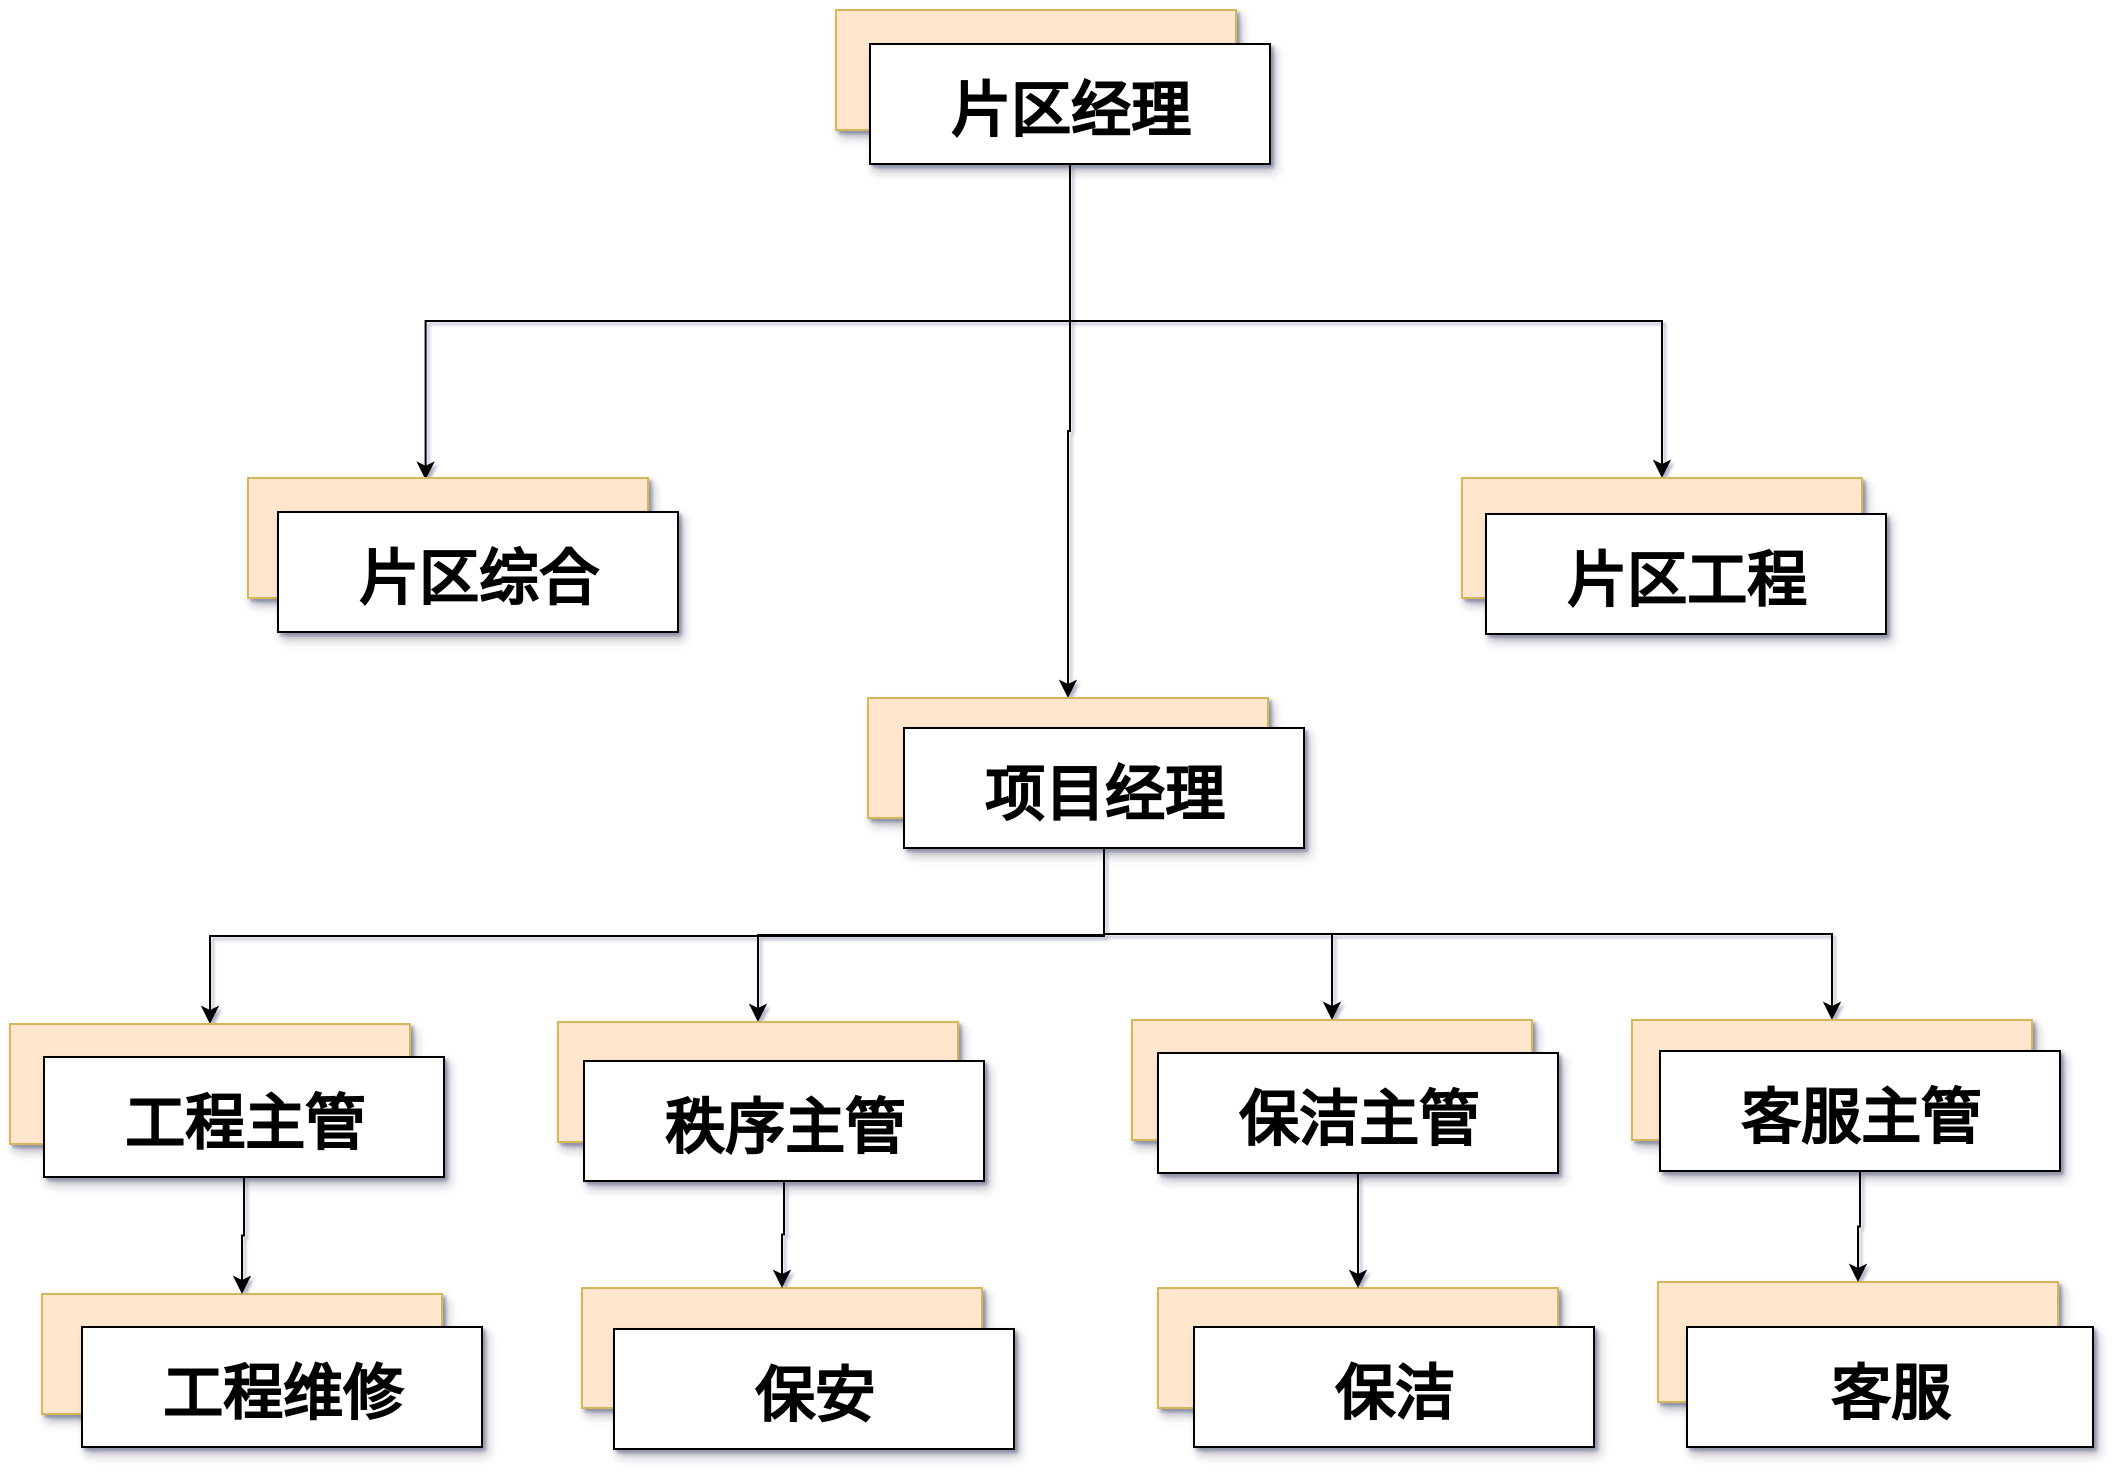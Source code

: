 <mxfile version="21.5.0" type="github" pages="2">
  <diagram name="Page-1" id="97916047-d0de-89f5-080d-49f4d83e522f">
    <mxGraphModel dx="1687" dy="868" grid="0" gridSize="10" guides="1" tooltips="1" connect="1" arrows="1" fold="1" page="1" pageScale="1.5" pageWidth="1169" pageHeight="827" background="#ffffff" math="0" shadow="1">
      <root>
        <mxCell id="0" />
        <mxCell id="1" parent="0" />
        <mxCell id="2" value="" style="rounded=0;strokeColor=#d6b656;shadow=1;fontStyle=1;fontSize=30;labelBackgroundColor=none;fillColor=#FFE6CC;" parent="1" vertex="1">
          <mxGeometry x="583" y="196" width="200" height="60" as="geometry" />
        </mxCell>
        <mxCell id="IJZoDPEaOoHRBBa0FbE8-43" style="edgeStyle=orthogonalEdgeStyle;rounded=0;orthogonalLoop=1;jettySize=auto;html=1;entryX=0.444;entryY=0.014;entryDx=0;entryDy=0;entryPerimeter=0;exitX=0.5;exitY=1;exitDx=0;exitDy=0;" edge="1" parent="1" source="kt3ZQcMGdOJi0cYxaDXy-24" target="kt3ZQcMGdOJi0cYxaDXy-25">
          <mxGeometry relative="1" as="geometry" />
        </mxCell>
        <mxCell id="IJZoDPEaOoHRBBa0FbE8-44" style="edgeStyle=orthogonalEdgeStyle;rounded=0;orthogonalLoop=1;jettySize=auto;html=1;exitX=0.5;exitY=1;exitDx=0;exitDy=0;entryX=0.5;entryY=0;entryDx=0;entryDy=0;" edge="1" parent="1" source="kt3ZQcMGdOJi0cYxaDXy-24" target="kt3ZQcMGdOJi0cYxaDXy-29">
          <mxGeometry relative="1" as="geometry" />
        </mxCell>
        <mxCell id="IJZoDPEaOoHRBBa0FbE8-45" style="edgeStyle=orthogonalEdgeStyle;rounded=0;orthogonalLoop=1;jettySize=auto;html=1;" edge="1" parent="1" source="kt3ZQcMGdOJi0cYxaDXy-24" target="kt3ZQcMGdOJi0cYxaDXy-27">
          <mxGeometry relative="1" as="geometry" />
        </mxCell>
        <mxCell id="kt3ZQcMGdOJi0cYxaDXy-24" value="片区经理" style="rounded=0;shadow=1;fontStyle=1;fontSize=30;labelBackgroundColor=none;" parent="1" vertex="1">
          <mxGeometry x="600" y="213" width="200" height="60" as="geometry" />
        </mxCell>
        <mxCell id="kt3ZQcMGdOJi0cYxaDXy-25" value="" style="rounded=0;strokeColor=#d6b656;shadow=1;fontStyle=1;fontSize=30;labelBackgroundColor=none;fillColor=#FFE6CC;" parent="1" vertex="1">
          <mxGeometry x="289" y="430" width="200" height="60" as="geometry" />
        </mxCell>
        <mxCell id="kt3ZQcMGdOJi0cYxaDXy-26" value="片区综合" style="rounded=0;shadow=1;fontStyle=1;fontSize=30;labelBackgroundColor=none;" parent="1" vertex="1">
          <mxGeometry x="304" y="447" width="200" height="60" as="geometry" />
        </mxCell>
        <mxCell id="kt3ZQcMGdOJi0cYxaDXy-27" value="" style="rounded=0;strokeColor=#d6b656;shadow=1;fontStyle=1;fontSize=30;labelBackgroundColor=none;fillColor=#FFE6CC;" parent="1" vertex="1">
          <mxGeometry x="599" y="540" width="200" height="60" as="geometry" />
        </mxCell>
        <mxCell id="IJZoDPEaOoHRBBa0FbE8-46" style="edgeStyle=orthogonalEdgeStyle;rounded=0;orthogonalLoop=1;jettySize=auto;html=1;exitX=0.5;exitY=1;exitDx=0;exitDy=0;" edge="1" parent="1" source="kt3ZQcMGdOJi0cYxaDXy-28" target="kt3ZQcMGdOJi0cYxaDXy-31">
          <mxGeometry relative="1" as="geometry" />
        </mxCell>
        <mxCell id="IJZoDPEaOoHRBBa0FbE8-47" style="edgeStyle=orthogonalEdgeStyle;rounded=0;orthogonalLoop=1;jettySize=auto;html=1;" edge="1" parent="1" source="kt3ZQcMGdOJi0cYxaDXy-28" target="kt3ZQcMGdOJi0cYxaDXy-32">
          <mxGeometry relative="1" as="geometry" />
        </mxCell>
        <mxCell id="IJZoDPEaOoHRBBa0FbE8-48" style="edgeStyle=orthogonalEdgeStyle;rounded=0;orthogonalLoop=1;jettySize=auto;html=1;" edge="1" parent="1" source="kt3ZQcMGdOJi0cYxaDXy-28" target="kt3ZQcMGdOJi0cYxaDXy-33">
          <mxGeometry relative="1" as="geometry" />
        </mxCell>
        <mxCell id="IJZoDPEaOoHRBBa0FbE8-49" style="edgeStyle=orthogonalEdgeStyle;rounded=0;orthogonalLoop=1;jettySize=auto;html=1;entryX=0.5;entryY=0;entryDx=0;entryDy=0;exitX=0.5;exitY=1;exitDx=0;exitDy=0;" edge="1" parent="1" source="kt3ZQcMGdOJi0cYxaDXy-28" target="kt3ZQcMGdOJi0cYxaDXy-34">
          <mxGeometry relative="1" as="geometry" />
        </mxCell>
        <mxCell id="kt3ZQcMGdOJi0cYxaDXy-28" value="项目经理" style="rounded=0;shadow=1;fontStyle=1;fontSize=30;labelBackgroundColor=none;" parent="1" vertex="1">
          <mxGeometry x="617" y="555" width="200" height="60" as="geometry" />
        </mxCell>
        <mxCell id="kt3ZQcMGdOJi0cYxaDXy-29" value="" style="rounded=0;strokeColor=#d6b656;shadow=1;fontStyle=1;fontSize=30;labelBackgroundColor=none;fillColor=#FFE6CC;" parent="1" vertex="1">
          <mxGeometry x="896" y="430" width="200" height="60" as="geometry" />
        </mxCell>
        <mxCell id="kt3ZQcMGdOJi0cYxaDXy-30" value="片区工程" style="rounded=0;shadow=1;fontStyle=1;fontSize=30;labelBackgroundColor=none;" parent="1" vertex="1">
          <mxGeometry x="908" y="448" width="200" height="60" as="geometry" />
        </mxCell>
        <mxCell id="kt3ZQcMGdOJi0cYxaDXy-31" value="" style="rounded=0;strokeColor=#d6b656;shadow=1;fontStyle=1;fontSize=30;labelBackgroundColor=none;fillColor=#FFE6CC;" parent="1" vertex="1">
          <mxGeometry x="170" y="703" width="200" height="60" as="geometry" />
        </mxCell>
        <mxCell id="kt3ZQcMGdOJi0cYxaDXy-32" value="" style="rounded=0;strokeColor=#d6b656;shadow=1;fontStyle=1;fontSize=30;labelBackgroundColor=none;fillColor=#FFE6CC;" parent="1" vertex="1">
          <mxGeometry x="444" y="702" width="200" height="60" as="geometry" />
        </mxCell>
        <mxCell id="kt3ZQcMGdOJi0cYxaDXy-33" value="" style="rounded=0;strokeColor=#d6b656;shadow=1;fontStyle=1;fontSize=30;labelBackgroundColor=none;fillColor=#FFE6CC;" parent="1" vertex="1">
          <mxGeometry x="731" y="701" width="200" height="60" as="geometry" />
        </mxCell>
        <mxCell id="kt3ZQcMGdOJi0cYxaDXy-34" value="" style="rounded=0;strokeColor=#d6b656;shadow=1;fontStyle=1;fontSize=30;labelBackgroundColor=none;fillColor=#FFE6CC;" parent="1" vertex="1">
          <mxGeometry x="981" y="701" width="200" height="60" as="geometry" />
        </mxCell>
        <mxCell id="kt3ZQcMGdOJi0cYxaDXy-35" value="" style="rounded=0;strokeColor=#d6b656;shadow=1;fontStyle=1;fontSize=30;labelBackgroundColor=none;fillColor=#FFE6CC;" parent="1" vertex="1">
          <mxGeometry x="186" y="838" width="200" height="60" as="geometry" />
        </mxCell>
        <mxCell id="kt3ZQcMGdOJi0cYxaDXy-36" value="" style="rounded=0;strokeColor=#d6b656;shadow=1;fontStyle=1;fontSize=30;labelBackgroundColor=none;fillColor=#FFE6CC;" parent="1" vertex="1">
          <mxGeometry x="456" y="835" width="200" height="60" as="geometry" />
        </mxCell>
        <mxCell id="IJZoDPEaOoHRBBa0FbE8-24" value="" style="rounded=0;strokeColor=#d6b656;shadow=1;fontStyle=1;fontSize=30;labelBackgroundColor=none;fillColor=#FFE6CC;" vertex="1" parent="1">
          <mxGeometry x="744" y="835" width="200" height="60" as="geometry" />
        </mxCell>
        <mxCell id="IJZoDPEaOoHRBBa0FbE8-25" value="" style="rounded=0;strokeColor=#d6b656;shadow=1;fontStyle=1;fontSize=30;labelBackgroundColor=none;fillColor=#FFE6CC;" vertex="1" parent="1">
          <mxGeometry x="994" y="832" width="200" height="60" as="geometry" />
        </mxCell>
        <mxCell id="IJZoDPEaOoHRBBa0FbE8-50" style="edgeStyle=orthogonalEdgeStyle;rounded=0;orthogonalLoop=1;jettySize=auto;html=1;exitX=0.5;exitY=1;exitDx=0;exitDy=0;" edge="1" parent="1" source="IJZoDPEaOoHRBBa0FbE8-26" target="kt3ZQcMGdOJi0cYxaDXy-35">
          <mxGeometry relative="1" as="geometry" />
        </mxCell>
        <mxCell id="IJZoDPEaOoHRBBa0FbE8-26" value="工程主管" style="rounded=0;shadow=1;fontStyle=1;fontSize=30;labelBackgroundColor=none;" vertex="1" parent="1">
          <mxGeometry x="187" y="719.5" width="200" height="60" as="geometry" />
        </mxCell>
        <mxCell id="IJZoDPEaOoHRBBa0FbE8-51" style="edgeStyle=orthogonalEdgeStyle;rounded=0;orthogonalLoop=1;jettySize=auto;html=1;exitX=0.5;exitY=1;exitDx=0;exitDy=0;" edge="1" parent="1" source="IJZoDPEaOoHRBBa0FbE8-27" target="kt3ZQcMGdOJi0cYxaDXy-36">
          <mxGeometry relative="1" as="geometry" />
        </mxCell>
        <mxCell id="IJZoDPEaOoHRBBa0FbE8-27" value="秩序主管" style="rounded=0;shadow=1;fontStyle=1;fontSize=30;labelBackgroundColor=none;" vertex="1" parent="1">
          <mxGeometry x="457" y="721.5" width="200" height="60" as="geometry" />
        </mxCell>
        <mxCell id="IJZoDPEaOoHRBBa0FbE8-52" style="edgeStyle=orthogonalEdgeStyle;rounded=0;orthogonalLoop=1;jettySize=auto;html=1;exitX=0.5;exitY=1;exitDx=0;exitDy=0;" edge="1" parent="1" source="IJZoDPEaOoHRBBa0FbE8-28" target="IJZoDPEaOoHRBBa0FbE8-24">
          <mxGeometry relative="1" as="geometry" />
        </mxCell>
        <mxCell id="IJZoDPEaOoHRBBa0FbE8-28" value="保洁主管" style="rounded=0;shadow=1;fontStyle=1;fontSize=30;labelBackgroundColor=none;" vertex="1" parent="1">
          <mxGeometry x="744" y="717.5" width="200" height="60" as="geometry" />
        </mxCell>
        <mxCell id="IJZoDPEaOoHRBBa0FbE8-53" style="edgeStyle=orthogonalEdgeStyle;rounded=0;orthogonalLoop=1;jettySize=auto;html=1;exitX=0.5;exitY=1;exitDx=0;exitDy=0;entryX=0.5;entryY=0;entryDx=0;entryDy=0;" edge="1" parent="1" source="IJZoDPEaOoHRBBa0FbE8-29" target="IJZoDPEaOoHRBBa0FbE8-25">
          <mxGeometry relative="1" as="geometry" />
        </mxCell>
        <mxCell id="IJZoDPEaOoHRBBa0FbE8-29" value="客服主管" style="rounded=0;shadow=1;fontStyle=1;fontSize=30;labelBackgroundColor=none;" vertex="1" parent="1">
          <mxGeometry x="995" y="716.5" width="200" height="60" as="geometry" />
        </mxCell>
        <mxCell id="IJZoDPEaOoHRBBa0FbE8-30" value="工程维修" style="rounded=0;shadow=1;fontStyle=1;fontSize=30;labelBackgroundColor=none;" vertex="1" parent="1">
          <mxGeometry x="206" y="854.5" width="200" height="60" as="geometry" />
        </mxCell>
        <mxCell id="IJZoDPEaOoHRBBa0FbE8-31" value="保安" style="rounded=0;shadow=1;fontStyle=1;fontSize=30;labelBackgroundColor=none;" vertex="1" parent="1">
          <mxGeometry x="472" y="855.5" width="200" height="60" as="geometry" />
        </mxCell>
        <mxCell id="IJZoDPEaOoHRBBa0FbE8-32" value="保洁" style="rounded=0;shadow=1;fontStyle=1;fontSize=30;labelBackgroundColor=none;" vertex="1" parent="1">
          <mxGeometry x="762" y="854.5" width="200" height="60" as="geometry" />
        </mxCell>
        <mxCell id="IJZoDPEaOoHRBBa0FbE8-33" value="客服" style="rounded=0;shadow=1;fontStyle=1;fontSize=30;labelBackgroundColor=none;" vertex="1" parent="1">
          <mxGeometry x="1008.5" y="854.5" width="203" height="60" as="geometry" />
        </mxCell>
      </root>
    </mxGraphModel>
  </diagram>
  <diagram id="QUuy_PB_ich-e-NUXCng" name="Page-2">
    <mxGraphModel dx="2261" dy="738" grid="0" gridSize="10" guides="1" tooltips="1" connect="1" arrows="1" fold="1" page="1" pageScale="1" pageWidth="827" pageHeight="1169" math="0" shadow="0">
      <root>
        <mxCell id="0" />
        <mxCell id="1" parent="0" />
        <mxCell id="R-T5AUk27BRx23NjIOID-1" style="edgeStyle=orthogonalEdgeStyle;shape=link;rounded=0;orthogonalLoop=1;jettySize=auto;html=1;exitX=0.5;exitY=1;exitDx=0;exitDy=0;labelBackgroundColor=none;fontColor=default;strokeColor=#457B9D;" parent="1" source="R-T5AUk27BRx23NjIOID-4" target="R-T5AUk27BRx23NjIOID-5" edge="1">
          <mxGeometry relative="1" as="geometry" />
        </mxCell>
        <mxCell id="R-T5AUk27BRx23NjIOID-2" style="edgeStyle=orthogonalEdgeStyle;shape=link;rounded=0;orthogonalLoop=1;jettySize=auto;html=1;entryX=0.5;entryY=0;entryDx=0;entryDy=0;exitX=0.5;exitY=1;exitDx=0;exitDy=0;labelBackgroundColor=none;fontColor=default;strokeColor=#457B9D;" parent="1" source="R-T5AUk27BRx23NjIOID-4" target="R-T5AUk27BRx23NjIOID-11" edge="1">
          <mxGeometry relative="1" as="geometry" />
        </mxCell>
        <mxCell id="R-T5AUk27BRx23NjIOID-3" style="edgeStyle=orthogonalEdgeStyle;shape=link;rounded=0;orthogonalLoop=1;jettySize=auto;html=1;entryX=0.5;entryY=0;entryDx=0;entryDy=0;labelBackgroundColor=none;fontColor=default;strokeColor=#457B9D;" parent="1" source="R-T5AUk27BRx23NjIOID-4" target="R-T5AUk27BRx23NjIOID-10" edge="1">
          <mxGeometry relative="1" as="geometry" />
        </mxCell>
        <mxCell id="R-T5AUk27BRx23NjIOID-4" value="片区经理" style="rounded=0;strokeColor=none;shadow=1;fontStyle=1;fontSize=30;labelBackgroundColor=none;fillColor=#A8DADC;fontColor=#1D3557;" parent="1" vertex="1">
          <mxGeometry x="297" y="32" width="200" height="60" as="geometry" />
        </mxCell>
        <mxCell id="R-T5AUk27BRx23NjIOID-5" value="片区综合" style="rounded=0;strokeColor=none;shadow=1;fontStyle=1;fontSize=30;labelBackgroundColor=none;fillColor=#A8DADC;fontColor=#1D3557;" parent="1" vertex="1">
          <mxGeometry x="9" y="277.5" width="200" height="60" as="geometry" />
        </mxCell>
        <mxCell id="R-T5AUk27BRx23NjIOID-6" style="edgeStyle=orthogonalEdgeStyle;shape=link;rounded=0;orthogonalLoop=1;jettySize=auto;html=1;exitX=0.5;exitY=1;exitDx=0;exitDy=0;entryX=0.5;entryY=0;entryDx=0;entryDy=0;labelBackgroundColor=none;fontColor=default;strokeColor=#457B9D;" parent="1" source="R-T5AUk27BRx23NjIOID-10" target="R-T5AUk27BRx23NjIOID-13" edge="1">
          <mxGeometry relative="1" as="geometry" />
        </mxCell>
        <mxCell id="R-T5AUk27BRx23NjIOID-7" style="edgeStyle=orthogonalEdgeStyle;shape=link;rounded=0;orthogonalLoop=1;jettySize=auto;html=1;entryX=0.5;entryY=0;entryDx=0;entryDy=0;labelBackgroundColor=none;fontColor=default;strokeColor=#457B9D;" parent="1" source="R-T5AUk27BRx23NjIOID-10" target="R-T5AUk27BRx23NjIOID-16" edge="1">
          <mxGeometry relative="1" as="geometry">
            <Array as="points">
              <mxPoint x="397" y="392" />
              <mxPoint x="254" y="392" />
            </Array>
          </mxGeometry>
        </mxCell>
        <mxCell id="R-T5AUk27BRx23NjIOID-8" style="edgeStyle=orthogonalEdgeStyle;shape=link;rounded=0;orthogonalLoop=1;jettySize=auto;html=1;entryX=0.5;entryY=0;entryDx=0;entryDy=0;labelBackgroundColor=none;fontColor=default;strokeColor=#457B9D;" parent="1" source="R-T5AUk27BRx23NjIOID-10" target="R-T5AUk27BRx23NjIOID-19" edge="1">
          <mxGeometry relative="1" as="geometry" />
        </mxCell>
        <mxCell id="R-T5AUk27BRx23NjIOID-9" style="edgeStyle=orthogonalEdgeStyle;shape=link;rounded=0;orthogonalLoop=1;jettySize=auto;html=1;entryX=0.5;entryY=0;entryDx=0;entryDy=0;exitX=0.5;exitY=1;exitDx=0;exitDy=0;labelBackgroundColor=none;fontColor=default;strokeColor=#457B9D;" parent="1" source="R-T5AUk27BRx23NjIOID-10" target="R-T5AUk27BRx23NjIOID-22" edge="1">
          <mxGeometry relative="1" as="geometry" />
        </mxCell>
        <mxCell id="R-T5AUk27BRx23NjIOID-10" value="项目经理" style="rounded=0;strokeColor=none;shadow=1;fontStyle=1;fontSize=30;labelBackgroundColor=none;fillColor=#A8DADC;fontColor=#1D3557;" parent="1" vertex="1">
          <mxGeometry x="297" y="277.5" width="200" height="60" as="geometry" />
        </mxCell>
        <mxCell id="R-T5AUk27BRx23NjIOID-11" value="片区工程" style="rounded=0;strokeColor=none;shadow=1;fontStyle=1;fontSize=30;labelBackgroundColor=none;fillColor=#A8DADC;fontColor=#1D3557;" parent="1" vertex="1">
          <mxGeometry x="579" y="277.5" width="200" height="60" as="geometry" />
        </mxCell>
        <mxCell id="R-T5AUk27BRx23NjIOID-12" style="edgeStyle=orthogonalEdgeStyle;shape=link;rounded=0;orthogonalLoop=1;jettySize=auto;html=1;exitX=0.5;exitY=1;exitDx=0;exitDy=0;entryX=0.5;entryY=0;entryDx=0;entryDy=0;labelBackgroundColor=none;fontColor=default;strokeColor=#457B9D;" parent="1" source="R-T5AUk27BRx23NjIOID-13" target="R-T5AUk27BRx23NjIOID-14" edge="1">
          <mxGeometry relative="1" as="geometry" />
        </mxCell>
        <mxCell id="R-T5AUk27BRx23NjIOID-13" value="工程主管" style="rounded=0;strokeColor=none;shadow=1;fontStyle=1;fontSize=30;labelBackgroundColor=none;fillColor=#A8DADC;fontColor=#1D3557;" parent="1" vertex="1">
          <mxGeometry x="-106" y="449.5" width="200" height="60" as="geometry" />
        </mxCell>
        <mxCell id="R-T5AUk27BRx23NjIOID-14" value="工程维修" style="rounded=0;strokeColor=none;shadow=1;fontStyle=1;fontSize=30;labelBackgroundColor=none;fillColor=#A8DADC;fontColor=#1D3557;" parent="1" vertex="1">
          <mxGeometry x="-106" y="584.5" width="200" height="60" as="geometry" />
        </mxCell>
        <mxCell id="R-T5AUk27BRx23NjIOID-15" value="" style="edgeStyle=orthogonalEdgeStyle;shape=link;rounded=0;orthogonalLoop=1;jettySize=auto;html=1;labelBackgroundColor=none;fontColor=default;strokeColor=#457B9D;" parent="1" source="R-T5AUk27BRx23NjIOID-16" target="R-T5AUk27BRx23NjIOID-17" edge="1">
          <mxGeometry relative="1" as="geometry" />
        </mxCell>
        <mxCell id="R-T5AUk27BRx23NjIOID-16" value="秩序主管" style="rounded=0;strokeColor=none;shadow=1;fontStyle=1;fontSize=30;labelBackgroundColor=none;fillColor=#A8DADC;fontColor=#1D3557;" parent="1" vertex="1">
          <mxGeometry x="164" y="449.5" width="200" height="60" as="geometry" />
        </mxCell>
        <mxCell id="R-T5AUk27BRx23NjIOID-17" value="保安" style="rounded=0;strokeColor=none;shadow=1;fontStyle=1;fontSize=30;labelBackgroundColor=none;fillColor=#A8DADC;fontColor=#1D3557;" parent="1" vertex="1">
          <mxGeometry x="164" y="584.5" width="200" height="60" as="geometry" />
        </mxCell>
        <mxCell id="R-T5AUk27BRx23NjIOID-18" value="" style="edgeStyle=orthogonalEdgeStyle;shape=link;rounded=0;orthogonalLoop=1;jettySize=auto;html=1;labelBackgroundColor=none;fontColor=default;strokeColor=#457B9D;" parent="1" source="R-T5AUk27BRx23NjIOID-19" target="R-T5AUk27BRx23NjIOID-20" edge="1">
          <mxGeometry relative="1" as="geometry" />
        </mxCell>
        <mxCell id="R-T5AUk27BRx23NjIOID-19" value="保洁主管" style="rounded=0;strokeColor=none;shadow=1;fontStyle=1;fontSize=30;labelBackgroundColor=none;fillColor=#A8DADC;fontColor=#1D3557;" parent="1" vertex="1">
          <mxGeometry x="454" y="449.5" width="200" height="60" as="geometry" />
        </mxCell>
        <mxCell id="R-T5AUk27BRx23NjIOID-20" value="保洁" style="rounded=0;strokeColor=none;shadow=1;fontStyle=1;fontSize=30;labelBackgroundColor=none;fillColor=#A8DADC;fontColor=#1D3557;" parent="1" vertex="1">
          <mxGeometry x="454" y="584.5" width="200" height="60" as="geometry" />
        </mxCell>
        <mxCell id="R-T5AUk27BRx23NjIOID-21" value="" style="edgeStyle=orthogonalEdgeStyle;shape=link;rounded=0;orthogonalLoop=1;jettySize=auto;html=1;labelBackgroundColor=none;fontColor=default;strokeColor=#457B9D;" parent="1" source="R-T5AUk27BRx23NjIOID-22" target="R-T5AUk27BRx23NjIOID-23" edge="1">
          <mxGeometry relative="1" as="geometry" />
        </mxCell>
        <mxCell id="R-T5AUk27BRx23NjIOID-22" value="客服主管" style="rounded=0;strokeColor=none;shadow=1;fontStyle=1;fontSize=30;labelBackgroundColor=none;fillColor=#A8DADC;fontColor=#1D3557;" parent="1" vertex="1">
          <mxGeometry x="704" y="449.5" width="200" height="60" as="geometry" />
        </mxCell>
        <mxCell id="R-T5AUk27BRx23NjIOID-23" value="客服" style="rounded=0;strokeColor=none;shadow=1;fontStyle=1;fontSize=30;labelBackgroundColor=none;fillColor=#A8DADC;fontColor=#1D3557;" parent="1" vertex="1">
          <mxGeometry x="702.5" y="584.5" width="203" height="60" as="geometry" />
        </mxCell>
      </root>
    </mxGraphModel>
  </diagram>
</mxfile>
